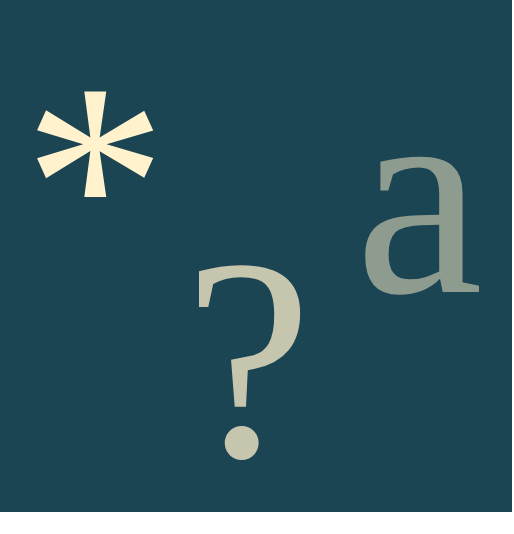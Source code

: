 <mxfile version="19.0.3" type="device"><diagram id="sVlXH-wILMVz2DOd-RNF" name="Page-1"><mxGraphModel dx="951" dy="602" grid="0" gridSize="10" guides="1" tooltips="1" connect="1" arrows="1" fold="1" page="1" pageScale="1" pageWidth="300" pageHeight="300" background="none" math="0" shadow="0"><root><mxCell id="0"/><mxCell id="1" parent="0"/><mxCell id="1MFUt6sUOjZLQnl7GIkY-1" value="" style="whiteSpace=wrap;html=1;aspect=fixed;fillColor=#1C4554;strokeColor=none;fontColor=#E4FDE1;fontStyle=0;fontSize=144;verticalAlign=middle;labelBorderColor=none;" parent="1" vertex="1"><mxGeometry x="22" y="22" width="256" height="256" as="geometry"/></mxCell><mxCell id="1MFUt6sUOjZLQnl7GIkY-2" value="*" style="text;html=1;strokeColor=none;fillColor=none;align=center;verticalAlign=middle;whiteSpace=wrap;rounded=0;sketch=0;fontColor=#FFF2CC;spacing=0;fontFamily=PT Mono;fontSize=144;fontStyle=0;labelBorderColor=none;" parent="1" vertex="1"><mxGeometry x="46" y="82" width="47" height="64" as="geometry"/></mxCell><mxCell id="1MFUt6sUOjZLQnl7GIkY-3" value="?" style="text;strokeColor=none;fillColor=none;align=center;verticalAlign=middle;rounded=0;sketch=0;fontColor=#FFF2CC;spacing=0;fontFamily=PT Mono;fontSize=144;whiteSpace=wrap;html=1;textOpacity=75;fontStyle=0;spacingTop=0;labelBackgroundColor=none;labelBorderColor=none;" parent="1" vertex="1"><mxGeometry x="116" y="158" width="60" height="87" as="geometry"/></mxCell><mxCell id="1MFUt6sUOjZLQnl7GIkY-5" value="a" style="text;strokeColor=none;fillColor=none;align=center;verticalAlign=middle;rounded=0;sketch=0;fontColor=#FFF2CC;spacing=0;fontFamily=PT Mono;fontSize=144;whiteSpace=wrap;html=1;textOpacity=50;fontStyle=0;labelBorderColor=none;" parent="1" vertex="1"><mxGeometry x="206" y="86" width="51" height="67" as="geometry"/></mxCell></root></mxGraphModel></diagram></mxfile>